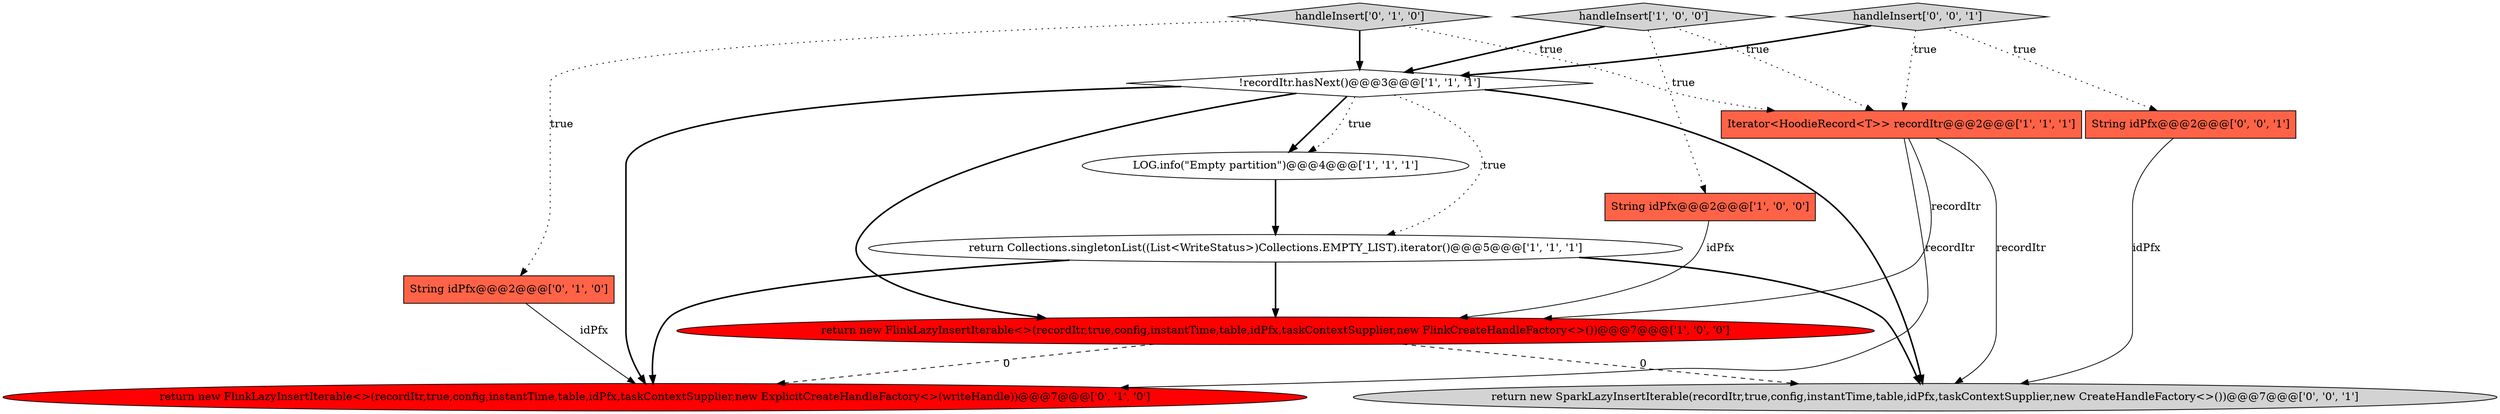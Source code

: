 digraph {
6 [style = filled, label = "return new FlinkLazyInsertIterable<>(recordItr,true,config,instantTime,table,idPfx,taskContextSupplier,new FlinkCreateHandleFactory<>())@@@7@@@['1', '0', '0']", fillcolor = red, shape = ellipse image = "AAA1AAABBB1BBB"];
3 [style = filled, label = "handleInsert['1', '0', '0']", fillcolor = lightgray, shape = diamond image = "AAA0AAABBB1BBB"];
4 [style = filled, label = "Iterator<HoodieRecord<T>> recordItr@@@2@@@['1', '1', '1']", fillcolor = tomato, shape = box image = "AAA0AAABBB1BBB"];
7 [style = filled, label = "handleInsert['0', '1', '0']", fillcolor = lightgray, shape = diamond image = "AAA0AAABBB2BBB"];
8 [style = filled, label = "String idPfx@@@2@@@['0', '1', '0']", fillcolor = tomato, shape = box image = "AAA0AAABBB2BBB"];
9 [style = filled, label = "return new FlinkLazyInsertIterable<>(recordItr,true,config,instantTime,table,idPfx,taskContextSupplier,new ExplicitCreateHandleFactory<>(writeHandle))@@@7@@@['0', '1', '0']", fillcolor = red, shape = ellipse image = "AAA1AAABBB2BBB"];
1 [style = filled, label = "!recordItr.hasNext()@@@3@@@['1', '1', '1']", fillcolor = white, shape = diamond image = "AAA0AAABBB1BBB"];
11 [style = filled, label = "return new SparkLazyInsertIterable(recordItr,true,config,instantTime,table,idPfx,taskContextSupplier,new CreateHandleFactory<>())@@@7@@@['0', '0', '1']", fillcolor = lightgray, shape = ellipse image = "AAA0AAABBB3BBB"];
0 [style = filled, label = "return Collections.singletonList((List<WriteStatus>)Collections.EMPTY_LIST).iterator()@@@5@@@['1', '1', '1']", fillcolor = white, shape = ellipse image = "AAA0AAABBB1BBB"];
5 [style = filled, label = "LOG.info(\"Empty partition\")@@@4@@@['1', '1', '1']", fillcolor = white, shape = ellipse image = "AAA0AAABBB1BBB"];
10 [style = filled, label = "handleInsert['0', '0', '1']", fillcolor = lightgray, shape = diamond image = "AAA0AAABBB3BBB"];
12 [style = filled, label = "String idPfx@@@2@@@['0', '0', '1']", fillcolor = tomato, shape = box image = "AAA0AAABBB3BBB"];
2 [style = filled, label = "String idPfx@@@2@@@['1', '0', '0']", fillcolor = tomato, shape = box image = "AAA0AAABBB1BBB"];
1->5 [style = bold, label=""];
0->9 [style = bold, label=""];
10->12 [style = dotted, label="true"];
7->1 [style = bold, label=""];
3->1 [style = bold, label=""];
4->11 [style = solid, label="recordItr"];
4->6 [style = solid, label="recordItr"];
0->6 [style = bold, label=""];
6->9 [style = dashed, label="0"];
6->11 [style = dashed, label="0"];
3->4 [style = dotted, label="true"];
0->11 [style = bold, label=""];
1->9 [style = bold, label=""];
8->9 [style = solid, label="idPfx"];
1->11 [style = bold, label=""];
12->11 [style = solid, label="idPfx"];
1->6 [style = bold, label=""];
4->9 [style = solid, label="recordItr"];
5->0 [style = bold, label=""];
7->4 [style = dotted, label="true"];
2->6 [style = solid, label="idPfx"];
1->0 [style = dotted, label="true"];
10->4 [style = dotted, label="true"];
7->8 [style = dotted, label="true"];
10->1 [style = bold, label=""];
1->5 [style = dotted, label="true"];
3->2 [style = dotted, label="true"];
}
